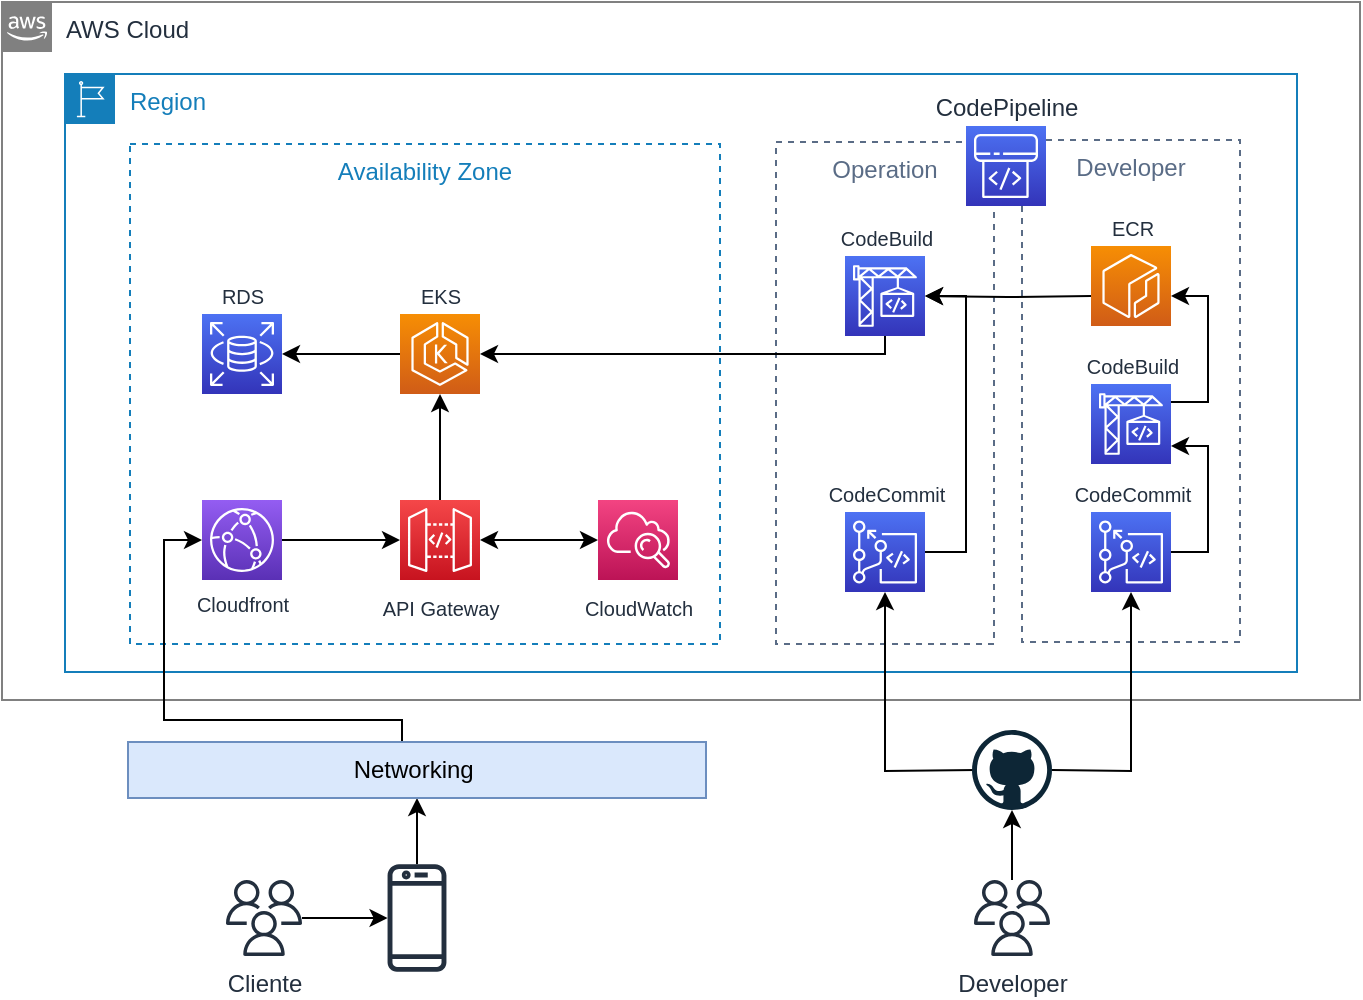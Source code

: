 <mxfile version="13.5.8" type="device" pages="2"><diagram id="XQVPr3YNUceTKcxC2DpQ" name="general"><mxGraphModel dx="1130" dy="724" grid="0" gridSize="10" guides="1" tooltips="1" connect="1" arrows="1" fold="1" page="1" pageScale="1" pageWidth="827" pageHeight="1169" math="0" shadow="0"><root><mxCell id="0"/><mxCell id="1" parent="0"/><mxCell id="BSNwYj8JL-J3_YYD9Ngq-1" value="AWS Cloud" style="points=[[0,0],[0.25,0],[0.5,0],[0.75,0],[1,0],[1,0.25],[1,0.5],[1,0.75],[1,1],[0.75,1],[0.5,1],[0.25,1],[0,1],[0,0.75],[0,0.5],[0,0.25]];outlineConnect=0;gradientColor=none;html=1;whiteSpace=wrap;fontSize=12;fontStyle=0;shape=mxgraph.aws4.group;grIcon=mxgraph.aws4.group_aws_cloud_alt;fillColor=none;verticalAlign=top;align=left;spacingLeft=30;fontColor=#232F3E;dashed=0;strokeColor=#808080;" parent="1" vertex="1"><mxGeometry x="48" y="72" width="679" height="349" as="geometry"/></mxCell><mxCell id="nGIxH0OgvVhcZFrIIAHM-19" value="Region" style="points=[[0,0],[0.25,0],[0.5,0],[0.75,0],[1,0],[1,0.25],[1,0.5],[1,0.75],[1,1],[0.75,1],[0.5,1],[0.25,1],[0,1],[0,0.75],[0,0.5],[0,0.25]];outlineConnect=0;gradientColor=none;html=1;whiteSpace=wrap;fontSize=12;fontStyle=0;shape=mxgraph.aws4.group;grIcon=mxgraph.aws4.group_region;strokeColor=#147EBA;fillColor=none;verticalAlign=top;align=left;spacingLeft=30;fontColor=#147EBA;dashed=0;" parent="1" vertex="1"><mxGeometry x="79.5" y="108" width="616" height="299" as="geometry"/></mxCell><mxCell id="nGIxH0OgvVhcZFrIIAHM-39" value="Availability Zone" style="fillColor=none;strokeColor=#147EBA;dashed=1;verticalAlign=top;fontStyle=0;fontColor=#147EBA;" parent="1" vertex="1"><mxGeometry x="112" y="143" width="295" height="250" as="geometry"/></mxCell><mxCell id="nGIxH0OgvVhcZFrIIAHM-14" value="" style="edgeStyle=orthogonalEdgeStyle;rounded=0;orthogonalLoop=1;jettySize=auto;html=1;startArrow=classic;startFill=1;" parent="1" source="BSNwYj8JL-J3_YYD9Ngq-3" target="nGIxH0OgvVhcZFrIIAHM-8" edge="1"><mxGeometry relative="1" as="geometry"/></mxCell><mxCell id="nGIxH0OgvVhcZFrIIAHM-15" value="" style="edgeStyle=orthogonalEdgeStyle;rounded=0;orthogonalLoop=1;jettySize=auto;html=1;" parent="1" source="BSNwYj8JL-J3_YYD9Ngq-3" target="nGIxH0OgvVhcZFrIIAHM-6" edge="1"><mxGeometry relative="1" as="geometry"/></mxCell><mxCell id="BSNwYj8JL-J3_YYD9Ngq-3" value="&lt;font style=&quot;font-size: 10px&quot;&gt;API Gateway&lt;/font&gt;" style="outlineConnect=0;fontColor=#232F3E;gradientColor=#F54749;gradientDirection=north;fillColor=#C7131F;strokeColor=#ffffff;dashed=0;verticalLabelPosition=bottom;verticalAlign=top;align=center;html=1;fontSize=12;fontStyle=0;aspect=fixed;shape=mxgraph.aws4.resourceIcon;resIcon=mxgraph.aws4.api_gateway;" parent="1" vertex="1"><mxGeometry x="247" y="321" width="40" height="40" as="geometry"/></mxCell><mxCell id="BSNwYj8JL-J3_YYD9Ngq-5" value="&lt;font style=&quot;font-size: 10px&quot;&gt;RDS&lt;/font&gt;" style="outlineConnect=0;fontColor=#232F3E;gradientColor=#4D72F3;gradientDirection=north;fillColor=#3334B9;strokeColor=#ffffff;dashed=0;verticalLabelPosition=top;verticalAlign=bottom;align=center;html=1;fontSize=12;fontStyle=0;aspect=fixed;shape=mxgraph.aws4.resourceIcon;resIcon=mxgraph.aws4.rds;labelPosition=center;" parent="1" vertex="1"><mxGeometry x="148" y="228" width="40" height="40" as="geometry"/></mxCell><mxCell id="nGIxH0OgvVhcZFrIIAHM-3" value="" style="edgeStyle=orthogonalEdgeStyle;rounded=0;orthogonalLoop=1;jettySize=auto;html=1;" parent="1" source="nGIxH0OgvVhcZFrIIAHM-1" target="nGIxH0OgvVhcZFrIIAHM-2" edge="1"><mxGeometry relative="1" as="geometry"/></mxCell><mxCell id="nGIxH0OgvVhcZFrIIAHM-1" value="Cliente" style="outlineConnect=0;fontColor=#232F3E;gradientColor=none;fillColor=#232F3E;strokeColor=none;dashed=0;verticalLabelPosition=bottom;verticalAlign=top;align=center;html=1;fontSize=12;fontStyle=0;aspect=fixed;pointerEvents=1;shape=mxgraph.aws4.users;" parent="1" vertex="1"><mxGeometry x="160" y="511" width="38" height="38" as="geometry"/></mxCell><mxCell id="nGIxH0OgvVhcZFrIIAHM-10" value="" style="edgeStyle=orthogonalEdgeStyle;rounded=0;orthogonalLoop=1;jettySize=auto;html=1;" parent="1" source="nGIxH0OgvVhcZFrIIAHM-2" target="nGIxH0OgvVhcZFrIIAHM-5" edge="1"><mxGeometry relative="1" as="geometry"/></mxCell><mxCell id="nGIxH0OgvVhcZFrIIAHM-2" value="" style="outlineConnect=0;fontColor=#232F3E;gradientColor=none;fillColor=#232F3E;strokeColor=none;dashed=0;verticalLabelPosition=bottom;verticalAlign=top;align=center;html=1;fontSize=12;fontStyle=0;aspect=fixed;pointerEvents=1;shape=mxgraph.aws4.mobile_client;" parent="1" vertex="1"><mxGeometry x="240.78" y="502" width="29.44" height="56" as="geometry"/></mxCell><mxCell id="nGIxH0OgvVhcZFrIIAHM-12" style="edgeStyle=orthogonalEdgeStyle;rounded=0;orthogonalLoop=1;jettySize=auto;html=1;" parent="1" source="nGIxH0OgvVhcZFrIIAHM-5" target="nGIxH0OgvVhcZFrIIAHM-7" edge="1"><mxGeometry relative="1" as="geometry"><Array as="points"><mxPoint x="248" y="431"/><mxPoint x="129" y="431"/><mxPoint x="129" y="341"/></Array></mxGeometry></mxCell><mxCell id="nGIxH0OgvVhcZFrIIAHM-5" value="Networking&amp;nbsp;" style="rounded=0;whiteSpace=wrap;html=1;fillColor=#dae8fc;strokeColor=#6c8ebf;" parent="1" vertex="1"><mxGeometry x="111" y="442" width="289" height="28" as="geometry"/></mxCell><mxCell id="nGIxH0OgvVhcZFrIIAHM-16" value="" style="edgeStyle=orthogonalEdgeStyle;rounded=0;orthogonalLoop=1;jettySize=auto;html=1;" parent="1" source="nGIxH0OgvVhcZFrIIAHM-6" target="BSNwYj8JL-J3_YYD9Ngq-5" edge="1"><mxGeometry relative="1" as="geometry"/></mxCell><mxCell id="nGIxH0OgvVhcZFrIIAHM-6" value="&lt;font style=&quot;font-size: 10px&quot;&gt;EKS&lt;/font&gt;" style="outlineConnect=0;fontColor=#232F3E;gradientColor=#F78E04;gradientDirection=north;fillColor=#D05C17;strokeColor=#ffffff;dashed=0;verticalLabelPosition=top;verticalAlign=bottom;align=center;html=1;fontSize=12;fontStyle=0;aspect=fixed;shape=mxgraph.aws4.resourceIcon;resIcon=mxgraph.aws4.eks;labelPosition=center;" parent="1" vertex="1"><mxGeometry x="247" y="228" width="40" height="40" as="geometry"/></mxCell><mxCell id="nGIxH0OgvVhcZFrIIAHM-21" value="" style="edgeStyle=orthogonalEdgeStyle;rounded=0;orthogonalLoop=1;jettySize=auto;html=1;startArrow=none;startFill=0;fontSize=10;" parent="1" source="nGIxH0OgvVhcZFrIIAHM-7" target="BSNwYj8JL-J3_YYD9Ngq-3" edge="1"><mxGeometry relative="1" as="geometry"/></mxCell><mxCell id="nGIxH0OgvVhcZFrIIAHM-7" value="Cloudfront" style="outlineConnect=0;fontColor=#232F3E;gradientColor=#945DF2;gradientDirection=north;fillColor=#5A30B5;strokeColor=#ffffff;dashed=0;verticalLabelPosition=bottom;verticalAlign=top;align=center;html=1;fontSize=10;fontStyle=0;aspect=fixed;shape=mxgraph.aws4.resourceIcon;resIcon=mxgraph.aws4.cloudfront;labelPosition=center;" parent="1" vertex="1"><mxGeometry x="148" y="321" width="40" height="40" as="geometry"/></mxCell><mxCell id="nGIxH0OgvVhcZFrIIAHM-8" value="&lt;font style=&quot;font-size: 10px&quot;&gt;CloudWatch&lt;/font&gt;" style="outlineConnect=0;fontColor=#232F3E;gradientColor=#F34482;gradientDirection=north;fillColor=#BC1356;strokeColor=#ffffff;dashed=0;verticalLabelPosition=bottom;verticalAlign=top;align=center;html=1;fontSize=12;fontStyle=0;aspect=fixed;shape=mxgraph.aws4.resourceIcon;resIcon=mxgraph.aws4.cloudwatch;labelPosition=center;" parent="1" vertex="1"><mxGeometry x="346" y="321" width="40" height="40" as="geometry"/></mxCell><mxCell id="nGIxH0OgvVhcZFrIIAHM-18" value="Operation" style="fillColor=none;strokeColor=#5A6C86;dashed=1;verticalAlign=top;fontStyle=0;fontColor=#5A6C86;" parent="1" vertex="1"><mxGeometry x="435" y="142" width="109" height="251" as="geometry"/></mxCell><mxCell id="nGIxH0OgvVhcZFrIIAHM-33" style="edgeStyle=orthogonalEdgeStyle;rounded=0;orthogonalLoop=1;jettySize=auto;html=1;startArrow=none;startFill=0;fontSize=10;" parent="1" source="nGIxH0OgvVhcZFrIIAHM-23" target="nGIxH0OgvVhcZFrIIAHM-27" edge="1"><mxGeometry relative="1" as="geometry"><Array as="points"><mxPoint x="530" y="347"/><mxPoint x="530" y="219"/></Array></mxGeometry></mxCell><mxCell id="nGIxH0OgvVhcZFrIIAHM-23" value="CodeCommit" style="outlineConnect=0;fontColor=#232F3E;gradientColor=#4D72F3;gradientDirection=north;fillColor=#3334B9;strokeColor=#ffffff;dashed=0;verticalLabelPosition=top;verticalAlign=bottom;align=center;html=1;fontSize=10;fontStyle=0;aspect=fixed;shape=mxgraph.aws4.resourceIcon;resIcon=mxgraph.aws4.codecommit;labelPosition=center;" parent="1" vertex="1"><mxGeometry x="469.5" y="327" width="40" height="40" as="geometry"/></mxCell><mxCell id="nGIxH0OgvVhcZFrIIAHM-25" value="Developer" style="fillColor=none;strokeColor=#5A6C86;dashed=1;verticalAlign=top;fontStyle=0;fontColor=#5A6C86;" parent="1" vertex="1"><mxGeometry x="558" y="141" width="109" height="251" as="geometry"/></mxCell><mxCell id="nGIxH0OgvVhcZFrIIAHM-34" style="edgeStyle=orthogonalEdgeStyle;rounded=0;orthogonalLoop=1;jettySize=auto;html=1;startArrow=none;startFill=0;fontSize=10;" parent="1" target="nGIxH0OgvVhcZFrIIAHM-27" edge="1"><mxGeometry relative="1" as="geometry"><mxPoint x="592.5" y="219" as="sourcePoint"/></mxGeometry></mxCell><mxCell id="nGIxH0OgvVhcZFrIIAHM-32" style="edgeStyle=orthogonalEdgeStyle;rounded=0;orthogonalLoop=1;jettySize=auto;html=1;startArrow=none;startFill=0;fontSize=10;" parent="1" source="nGIxH0OgvVhcZFrIIAHM-27" target="nGIxH0OgvVhcZFrIIAHM-6" edge="1"><mxGeometry relative="1" as="geometry"><Array as="points"><mxPoint x="490" y="248"/></Array></mxGeometry></mxCell><mxCell id="nGIxH0OgvVhcZFrIIAHM-27" value="&lt;font style=&quot;font-size: 10px&quot;&gt;CodeBuild&lt;/font&gt;" style="outlineConnect=0;fontColor=#232F3E;gradientColor=#4D72F3;gradientDirection=north;fillColor=#3334B9;strokeColor=#ffffff;dashed=0;verticalLabelPosition=top;verticalAlign=bottom;align=center;html=1;fontSize=12;fontStyle=0;aspect=fixed;shape=mxgraph.aws4.resourceIcon;resIcon=mxgraph.aws4.codebuild;labelPosition=center;" parent="1" vertex="1"><mxGeometry x="469.5" y="199" width="40" height="40" as="geometry"/></mxCell><mxCell id="nGIxH0OgvVhcZFrIIAHM-30" value="" style="edgeStyle=orthogonalEdgeStyle;rounded=0;orthogonalLoop=1;jettySize=auto;html=1;startArrow=none;startFill=0;fontSize=10;" parent="1" source="nGIxH0OgvVhcZFrIIAHM-28" target="nGIxH0OgvVhcZFrIIAHM-29" edge="1"><mxGeometry relative="1" as="geometry"><Array as="points"><mxPoint x="651" y="347"/><mxPoint x="651" y="294"/></Array></mxGeometry></mxCell><mxCell id="nGIxH0OgvVhcZFrIIAHM-28" value="CodeCommit" style="outlineConnect=0;fontColor=#232F3E;gradientColor=#4D72F3;gradientDirection=north;fillColor=#3334B9;strokeColor=#ffffff;dashed=0;verticalLabelPosition=top;verticalAlign=bottom;align=center;html=1;fontSize=10;fontStyle=0;aspect=fixed;shape=mxgraph.aws4.resourceIcon;resIcon=mxgraph.aws4.codecommit;labelPosition=center;" parent="1" vertex="1"><mxGeometry x="592.5" y="327" width="40" height="40" as="geometry"/></mxCell><mxCell id="nGIxH0OgvVhcZFrIIAHM-35" style="edgeStyle=orthogonalEdgeStyle;rounded=0;orthogonalLoop=1;jettySize=auto;html=1;startArrow=none;startFill=0;fontSize=10;" parent="1" source="nGIxH0OgvVhcZFrIIAHM-29" edge="1"><mxGeometry relative="1" as="geometry"><mxPoint x="632.5" y="219" as="targetPoint"/><Array as="points"><mxPoint x="651" y="272"/><mxPoint x="651" y="219"/></Array></mxGeometry></mxCell><mxCell id="nGIxH0OgvVhcZFrIIAHM-29" value="&lt;font style=&quot;font-size: 10px&quot;&gt;CodeBuild&lt;/font&gt;" style="outlineConnect=0;fontColor=#232F3E;gradientColor=#4D72F3;gradientDirection=north;fillColor=#3334B9;strokeColor=#ffffff;dashed=0;verticalLabelPosition=top;verticalAlign=bottom;align=center;html=1;fontSize=12;fontStyle=0;aspect=fixed;shape=mxgraph.aws4.resourceIcon;resIcon=mxgraph.aws4.codebuild;labelPosition=center;" parent="1" vertex="1"><mxGeometry x="592.5" y="263" width="40" height="40" as="geometry"/></mxCell><mxCell id="nGIxH0OgvVhcZFrIIAHM-37" style="edgeStyle=orthogonalEdgeStyle;rounded=0;orthogonalLoop=1;jettySize=auto;html=1;startArrow=none;startFill=0;fontSize=10;" parent="1" target="nGIxH0OgvVhcZFrIIAHM-23" edge="1"><mxGeometry relative="1" as="geometry"><mxPoint x="535.07" y="456" as="sourcePoint"/></mxGeometry></mxCell><mxCell id="nGIxH0OgvVhcZFrIIAHM-38" style="edgeStyle=orthogonalEdgeStyle;rounded=0;orthogonalLoop=1;jettySize=auto;html=1;startArrow=none;startFill=0;fontSize=10;" parent="1" target="nGIxH0OgvVhcZFrIIAHM-28" edge="1"><mxGeometry relative="1" as="geometry"><mxPoint x="572.93" y="456" as="sourcePoint"/></mxGeometry></mxCell><mxCell id="nGIxH0OgvVhcZFrIIAHM-40" value="ECR" style="outlineConnect=0;fontColor=#232F3E;gradientColor=#F78E04;gradientDirection=north;fillColor=#D05C17;strokeColor=#ffffff;dashed=0;verticalLabelPosition=top;verticalAlign=bottom;align=center;html=1;fontSize=10;fontStyle=0;aspect=fixed;shape=mxgraph.aws4.resourceIcon;resIcon=mxgraph.aws4.ecr;labelPosition=center;" parent="1" vertex="1"><mxGeometry x="592.5" y="194" width="40" height="40" as="geometry"/></mxCell><mxCell id="H6MaJ-23acanTRkAlLUV-1" value="CodePipeline" style="outlineConnect=0;fontColor=#232F3E;gradientColor=#4D72F3;gradientDirection=north;fillColor=#3334B9;strokeColor=#ffffff;dashed=0;verticalLabelPosition=top;verticalAlign=bottom;align=center;html=1;fontSize=12;fontStyle=0;aspect=fixed;shape=mxgraph.aws4.resourceIcon;resIcon=mxgraph.aws4.codepipeline;labelPosition=center;" vertex="1" parent="1"><mxGeometry x="530" y="134" width="40" height="40" as="geometry"/></mxCell><mxCell id="H6MaJ-23acanTRkAlLUV-4" value="" style="edgeStyle=orthogonalEdgeStyle;rounded=0;orthogonalLoop=1;jettySize=auto;html=1;" edge="1" parent="1" source="H6MaJ-23acanTRkAlLUV-2" target="H6MaJ-23acanTRkAlLUV-3"><mxGeometry relative="1" as="geometry"/></mxCell><mxCell id="H6MaJ-23acanTRkAlLUV-2" value="Developer" style="outlineConnect=0;fontColor=#232F3E;gradientColor=none;fillColor=#232F3E;strokeColor=none;dashed=0;verticalLabelPosition=bottom;verticalAlign=top;align=center;html=1;fontSize=12;fontStyle=0;aspect=fixed;pointerEvents=1;shape=mxgraph.aws4.users;" vertex="1" parent="1"><mxGeometry x="534" y="511" width="38" height="38" as="geometry"/></mxCell><mxCell id="H6MaJ-23acanTRkAlLUV-3" value="" style="dashed=0;outlineConnect=0;html=1;align=center;labelPosition=center;verticalLabelPosition=bottom;verticalAlign=top;shape=mxgraph.weblogos.github" vertex="1" parent="1"><mxGeometry x="533" y="436" width="40" height="40" as="geometry"/></mxCell></root></mxGraphModel></diagram><diagram id="LzlkXLnxAm7YUNBC6yn-" name="operation"><mxGraphModel dx="1130" dy="724" grid="0" gridSize="10" guides="1" tooltips="1" connect="1" arrows="1" fold="1" page="1" pageScale="1" pageWidth="827" pageHeight="1169" math="0" shadow="0"><root><mxCell id="LqDIUS6pbuU0sT6tvBA6-0"/><mxCell id="LqDIUS6pbuU0sT6tvBA6-1" parent="LqDIUS6pbuU0sT6tvBA6-0"/></root></mxGraphModel></diagram></mxfile>